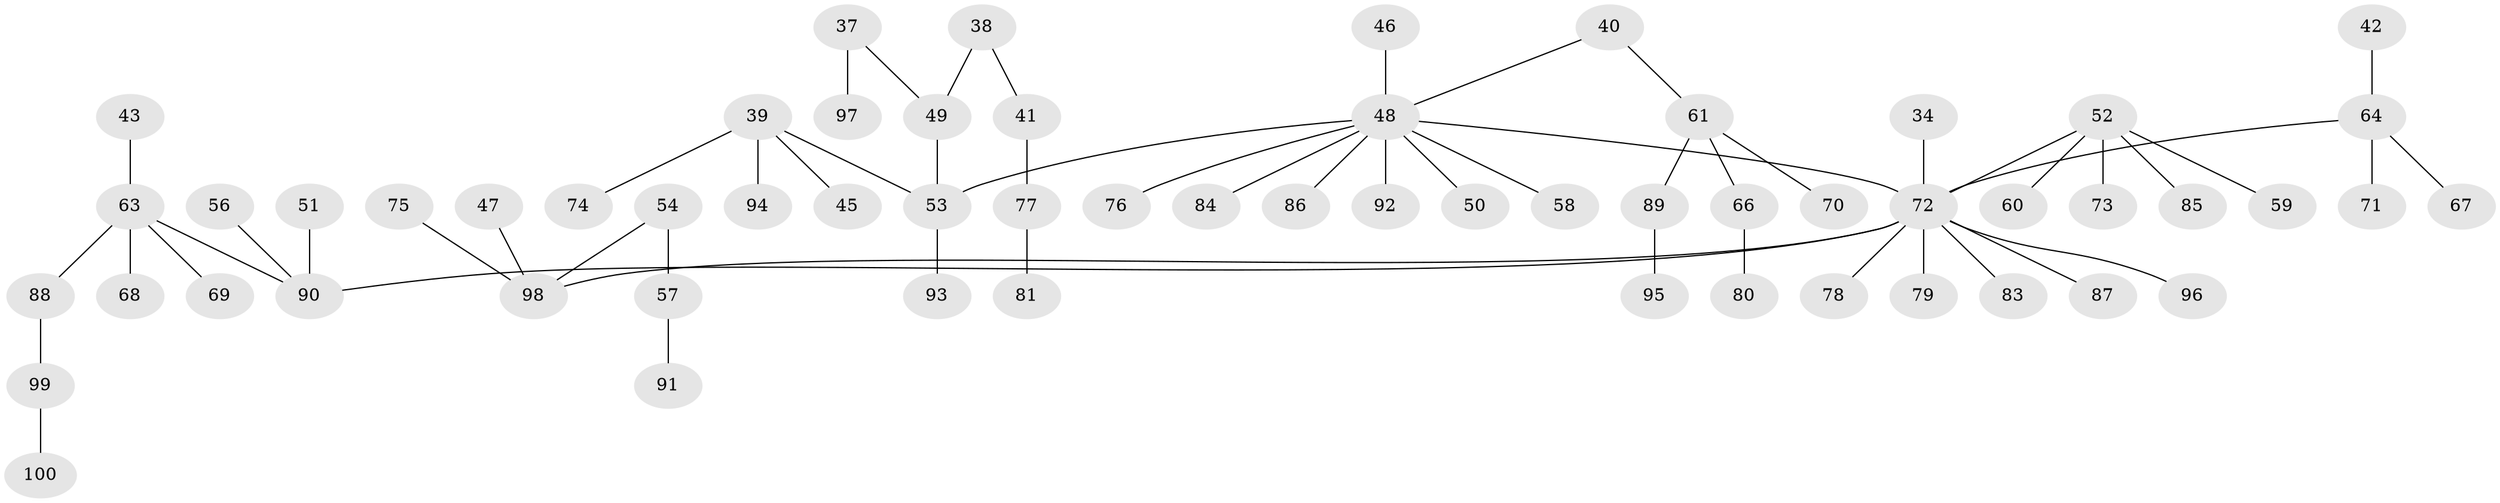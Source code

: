 // original degree distribution, {4: 0.1, 5: 0.07, 2: 0.22, 3: 0.06, 1: 0.54, 7: 0.01}
// Generated by graph-tools (version 1.1) at 2025/56/03/04/25 21:56:11]
// undirected, 60 vertices, 59 edges
graph export_dot {
graph [start="1"]
  node [color=gray90,style=filled];
  34 [super="+5"];
  37;
  38;
  39;
  40;
  41;
  42;
  43;
  45;
  46;
  47;
  48 [super="+10+30+32"];
  49 [super="+28"];
  50;
  51;
  52 [super="+6"];
  53 [super="+36"];
  54;
  56 [super="+13+22+26"];
  57;
  58;
  59;
  60;
  61;
  63 [super="+21"];
  64 [super="+7"];
  66;
  67;
  68;
  69;
  70;
  71;
  72 [super="+33+55+62"];
  73;
  74;
  75;
  76;
  77;
  78;
  79;
  80;
  81;
  83;
  84;
  85;
  86;
  87;
  88 [super="+65"];
  89;
  90 [super="+19+31+82+44"];
  91;
  92;
  93;
  94;
  95;
  96;
  97;
  98 [super="+24"];
  99;
  100;
  34 -- 72;
  37 -- 97;
  37 -- 49;
  38 -- 41;
  38 -- 49;
  39 -- 45;
  39 -- 74;
  39 -- 94;
  39 -- 53;
  40 -- 61;
  40 -- 48;
  41 -- 77;
  42 -- 64;
  43 -- 63;
  46 -- 48;
  47 -- 98;
  48 -- 50;
  48 -- 53;
  48 -- 76;
  48 -- 84;
  48 -- 86;
  48 -- 58;
  48 -- 92;
  48 -- 72;
  49 -- 53;
  51 -- 90;
  52 -- 73;
  52 -- 85;
  52 -- 59;
  52 -- 60;
  52 -- 72;
  53 -- 93;
  54 -- 57;
  54 -- 98;
  56 -- 90;
  57 -- 91;
  61 -- 66;
  61 -- 70;
  61 -- 89;
  63 -- 69;
  63 -- 68;
  63 -- 88;
  63 -- 90;
  64 -- 67;
  64 -- 71;
  64 -- 72;
  66 -- 80;
  72 -- 78;
  72 -- 98;
  72 -- 96;
  72 -- 79;
  72 -- 83;
  72 -- 87;
  72 -- 90;
  75 -- 98;
  77 -- 81;
  88 -- 99;
  89 -- 95;
  99 -- 100;
}
